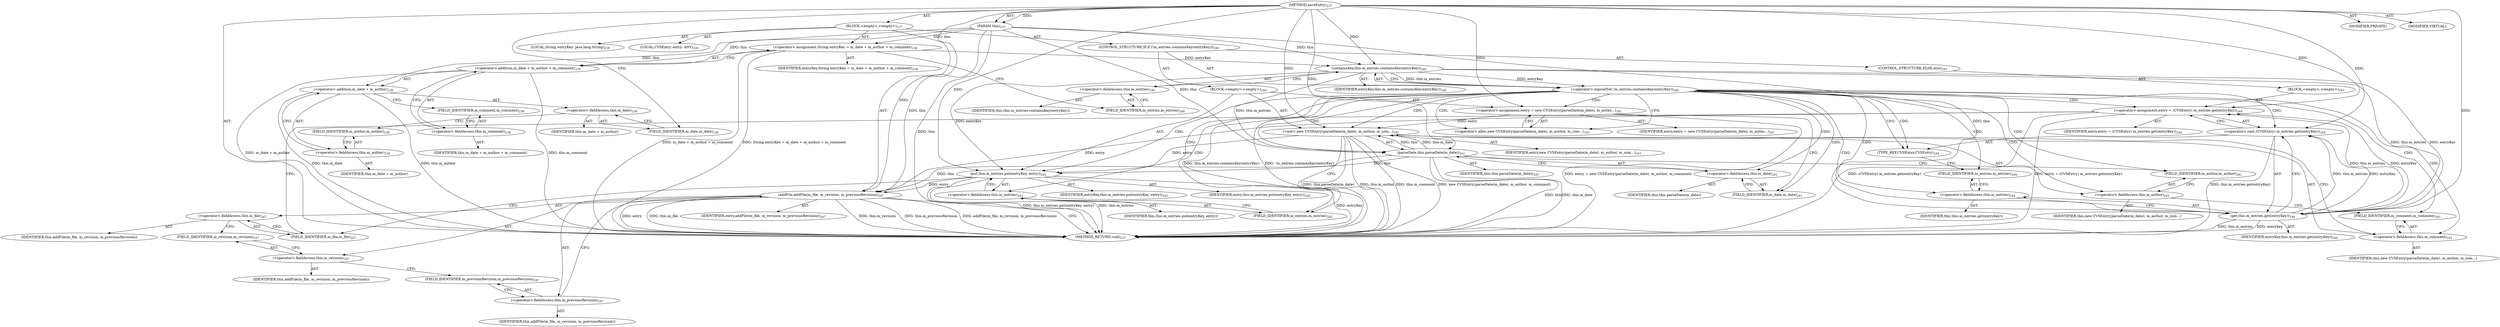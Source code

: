 digraph "saveEntry" {  
"111669149703" [label = <(METHOD,saveEntry)<SUB>237</SUB>> ]
"115964116995" [label = <(PARAM,this)<SUB>237</SUB>> ]
"25769803801" [label = <(BLOCK,&lt;empty&gt;,&lt;empty&gt;)<SUB>237</SUB>> ]
"94489280520" [label = <(LOCAL,String entryKey: java.lang.String)<SUB>238</SUB>> ]
"30064771183" [label = <(&lt;operator&gt;.assignment,String entryKey = m_date + m_author + m_comment)<SUB>238</SUB>> ]
"68719476814" [label = <(IDENTIFIER,entryKey,String entryKey = m_date + m_author + m_comment)<SUB>238</SUB>> ]
"30064771184" [label = <(&lt;operator&gt;.addition,m_date + m_author + m_comment)<SUB>238</SUB>> ]
"30064771185" [label = <(&lt;operator&gt;.addition,m_date + m_author)<SUB>238</SUB>> ]
"30064771186" [label = <(&lt;operator&gt;.fieldAccess,this.m_date)<SUB>238</SUB>> ]
"68719476815" [label = <(IDENTIFIER,this,m_date + m_author)> ]
"55834574885" [label = <(FIELD_IDENTIFIER,m_date,m_date)<SUB>238</SUB>> ]
"30064771187" [label = <(&lt;operator&gt;.fieldAccess,this.m_author)<SUB>238</SUB>> ]
"68719476816" [label = <(IDENTIFIER,this,m_date + m_author)> ]
"55834574886" [label = <(FIELD_IDENTIFIER,m_author,m_author)<SUB>238</SUB>> ]
"30064771188" [label = <(&lt;operator&gt;.fieldAccess,this.m_comment)<SUB>238</SUB>> ]
"68719476817" [label = <(IDENTIFIER,this,m_date + m_author + m_comment)> ]
"55834574887" [label = <(FIELD_IDENTIFIER,m_comment,m_comment)<SUB>238</SUB>> ]
"94489280521" [label = <(LOCAL,CVSEntry entry: ANY)<SUB>239</SUB>> ]
"47244640273" [label = <(CONTROL_STRUCTURE,IF,if (!m_entries.containsKey(entryKey)))<SUB>240</SUB>> ]
"30064771189" [label = <(&lt;operator&gt;.logicalNot,!m_entries.containsKey(entryKey))<SUB>240</SUB>> ]
"30064771190" [label = <(containsKey,this.m_entries.containsKey(entryKey))<SUB>240</SUB>> ]
"30064771191" [label = <(&lt;operator&gt;.fieldAccess,this.m_entries)<SUB>240</SUB>> ]
"68719476818" [label = <(IDENTIFIER,this,this.m_entries.containsKey(entryKey))> ]
"55834574888" [label = <(FIELD_IDENTIFIER,m_entries,m_entries)<SUB>240</SUB>> ]
"68719476819" [label = <(IDENTIFIER,entryKey,this.m_entries.containsKey(entryKey))<SUB>240</SUB>> ]
"25769803802" [label = <(BLOCK,&lt;empty&gt;,&lt;empty&gt;)<SUB>240</SUB>> ]
"30064771192" [label = <(&lt;operator&gt;.assignment,entry = new CVSEntry(parseDate(m_date), m_autho...)<SUB>241</SUB>> ]
"68719476820" [label = <(IDENTIFIER,entry,entry = new CVSEntry(parseDate(m_date), m_autho...)<SUB>241</SUB>> ]
"30064771193" [label = <(&lt;operator&gt;.alloc,new CVSEntry(parseDate(m_date), m_author, m_com...)<SUB>241</SUB>> ]
"30064771194" [label = <(&lt;init&gt;,new CVSEntry(parseDate(m_date), m_author, m_com...)<SUB>241</SUB>> ]
"68719476821" [label = <(IDENTIFIER,entry,new CVSEntry(parseDate(m_date), m_author, m_com...)<SUB>241</SUB>> ]
"30064771195" [label = <(parseDate,this.parseDate(m_date))<SUB>241</SUB>> ]
"68719476744" [label = <(IDENTIFIER,this,this.parseDate(m_date))<SUB>241</SUB>> ]
"30064771196" [label = <(&lt;operator&gt;.fieldAccess,this.m_date)<SUB>241</SUB>> ]
"68719476822" [label = <(IDENTIFIER,this,this.parseDate(m_date))> ]
"55834574889" [label = <(FIELD_IDENTIFIER,m_date,m_date)<SUB>241</SUB>> ]
"30064771197" [label = <(&lt;operator&gt;.fieldAccess,this.m_author)<SUB>241</SUB>> ]
"68719476823" [label = <(IDENTIFIER,this,new CVSEntry(parseDate(m_date), m_author, m_com...)> ]
"55834574890" [label = <(FIELD_IDENTIFIER,m_author,m_author)<SUB>241</SUB>> ]
"30064771198" [label = <(&lt;operator&gt;.fieldAccess,this.m_comment)<SUB>241</SUB>> ]
"68719476824" [label = <(IDENTIFIER,this,new CVSEntry(parseDate(m_date), m_author, m_com...)> ]
"55834574891" [label = <(FIELD_IDENTIFIER,m_comment,m_comment)<SUB>241</SUB>> ]
"30064771199" [label = <(put,this.m_entries.put(entryKey, entry))<SUB>242</SUB>> ]
"30064771200" [label = <(&lt;operator&gt;.fieldAccess,this.m_entries)<SUB>242</SUB>> ]
"68719476825" [label = <(IDENTIFIER,this,this.m_entries.put(entryKey, entry))> ]
"55834574892" [label = <(FIELD_IDENTIFIER,m_entries,m_entries)<SUB>242</SUB>> ]
"68719476826" [label = <(IDENTIFIER,entryKey,this.m_entries.put(entryKey, entry))<SUB>242</SUB>> ]
"68719476827" [label = <(IDENTIFIER,entry,this.m_entries.put(entryKey, entry))<SUB>242</SUB>> ]
"47244640274" [label = <(CONTROL_STRUCTURE,ELSE,else)<SUB>243</SUB>> ]
"25769803803" [label = <(BLOCK,&lt;empty&gt;,&lt;empty&gt;)<SUB>243</SUB>> ]
"30064771201" [label = <(&lt;operator&gt;.assignment,entry = (CVSEntry) m_entries.get(entryKey))<SUB>244</SUB>> ]
"68719476828" [label = <(IDENTIFIER,entry,entry = (CVSEntry) m_entries.get(entryKey))<SUB>244</SUB>> ]
"30064771202" [label = <(&lt;operator&gt;.cast,(CVSEntry) m_entries.get(entryKey))<SUB>244</SUB>> ]
"180388626445" [label = <(TYPE_REF,CVSEntry,CVSEntry)<SUB>244</SUB>> ]
"30064771203" [label = <(get,this.m_entries.get(entryKey))<SUB>244</SUB>> ]
"30064771204" [label = <(&lt;operator&gt;.fieldAccess,this.m_entries)<SUB>244</SUB>> ]
"68719476829" [label = <(IDENTIFIER,this,this.m_entries.get(entryKey))> ]
"55834574893" [label = <(FIELD_IDENTIFIER,m_entries,m_entries)<SUB>244</SUB>> ]
"68719476830" [label = <(IDENTIFIER,entryKey,this.m_entries.get(entryKey))<SUB>244</SUB>> ]
"30064771205" [label = <(addFile,addFile(m_file, m_revision, m_previousRevision))<SUB>247</SUB>> ]
"68719476831" [label = <(IDENTIFIER,entry,addFile(m_file, m_revision, m_previousRevision))<SUB>247</SUB>> ]
"30064771206" [label = <(&lt;operator&gt;.fieldAccess,this.m_file)<SUB>247</SUB>> ]
"68719476832" [label = <(IDENTIFIER,this,addFile(m_file, m_revision, m_previousRevision))> ]
"55834574894" [label = <(FIELD_IDENTIFIER,m_file,m_file)<SUB>247</SUB>> ]
"30064771207" [label = <(&lt;operator&gt;.fieldAccess,this.m_revision)<SUB>247</SUB>> ]
"68719476833" [label = <(IDENTIFIER,this,addFile(m_file, m_revision, m_previousRevision))> ]
"55834574895" [label = <(FIELD_IDENTIFIER,m_revision,m_revision)<SUB>247</SUB>> ]
"30064771208" [label = <(&lt;operator&gt;.fieldAccess,this.m_previousRevision)<SUB>247</SUB>> ]
"68719476834" [label = <(IDENTIFIER,this,addFile(m_file, m_revision, m_previousRevision))> ]
"55834574896" [label = <(FIELD_IDENTIFIER,m_previousRevision,m_previousRevision)<SUB>247</SUB>> ]
"133143986209" [label = <(MODIFIER,PRIVATE)> ]
"133143986210" [label = <(MODIFIER,VIRTUAL)> ]
"128849018887" [label = <(METHOD_RETURN,void)<SUB>237</SUB>> ]
  "111669149703" -> "115964116995"  [ label = "AST: "] 
  "111669149703" -> "25769803801"  [ label = "AST: "] 
  "111669149703" -> "133143986209"  [ label = "AST: "] 
  "111669149703" -> "133143986210"  [ label = "AST: "] 
  "111669149703" -> "128849018887"  [ label = "AST: "] 
  "25769803801" -> "94489280520"  [ label = "AST: "] 
  "25769803801" -> "30064771183"  [ label = "AST: "] 
  "25769803801" -> "94489280521"  [ label = "AST: "] 
  "25769803801" -> "47244640273"  [ label = "AST: "] 
  "25769803801" -> "30064771205"  [ label = "AST: "] 
  "30064771183" -> "68719476814"  [ label = "AST: "] 
  "30064771183" -> "30064771184"  [ label = "AST: "] 
  "30064771184" -> "30064771185"  [ label = "AST: "] 
  "30064771184" -> "30064771188"  [ label = "AST: "] 
  "30064771185" -> "30064771186"  [ label = "AST: "] 
  "30064771185" -> "30064771187"  [ label = "AST: "] 
  "30064771186" -> "68719476815"  [ label = "AST: "] 
  "30064771186" -> "55834574885"  [ label = "AST: "] 
  "30064771187" -> "68719476816"  [ label = "AST: "] 
  "30064771187" -> "55834574886"  [ label = "AST: "] 
  "30064771188" -> "68719476817"  [ label = "AST: "] 
  "30064771188" -> "55834574887"  [ label = "AST: "] 
  "47244640273" -> "30064771189"  [ label = "AST: "] 
  "47244640273" -> "25769803802"  [ label = "AST: "] 
  "47244640273" -> "47244640274"  [ label = "AST: "] 
  "30064771189" -> "30064771190"  [ label = "AST: "] 
  "30064771190" -> "30064771191"  [ label = "AST: "] 
  "30064771190" -> "68719476819"  [ label = "AST: "] 
  "30064771191" -> "68719476818"  [ label = "AST: "] 
  "30064771191" -> "55834574888"  [ label = "AST: "] 
  "25769803802" -> "30064771192"  [ label = "AST: "] 
  "25769803802" -> "30064771194"  [ label = "AST: "] 
  "25769803802" -> "30064771199"  [ label = "AST: "] 
  "30064771192" -> "68719476820"  [ label = "AST: "] 
  "30064771192" -> "30064771193"  [ label = "AST: "] 
  "30064771194" -> "68719476821"  [ label = "AST: "] 
  "30064771194" -> "30064771195"  [ label = "AST: "] 
  "30064771194" -> "30064771197"  [ label = "AST: "] 
  "30064771194" -> "30064771198"  [ label = "AST: "] 
  "30064771195" -> "68719476744"  [ label = "AST: "] 
  "30064771195" -> "30064771196"  [ label = "AST: "] 
  "30064771196" -> "68719476822"  [ label = "AST: "] 
  "30064771196" -> "55834574889"  [ label = "AST: "] 
  "30064771197" -> "68719476823"  [ label = "AST: "] 
  "30064771197" -> "55834574890"  [ label = "AST: "] 
  "30064771198" -> "68719476824"  [ label = "AST: "] 
  "30064771198" -> "55834574891"  [ label = "AST: "] 
  "30064771199" -> "30064771200"  [ label = "AST: "] 
  "30064771199" -> "68719476826"  [ label = "AST: "] 
  "30064771199" -> "68719476827"  [ label = "AST: "] 
  "30064771200" -> "68719476825"  [ label = "AST: "] 
  "30064771200" -> "55834574892"  [ label = "AST: "] 
  "47244640274" -> "25769803803"  [ label = "AST: "] 
  "25769803803" -> "30064771201"  [ label = "AST: "] 
  "30064771201" -> "68719476828"  [ label = "AST: "] 
  "30064771201" -> "30064771202"  [ label = "AST: "] 
  "30064771202" -> "180388626445"  [ label = "AST: "] 
  "30064771202" -> "30064771203"  [ label = "AST: "] 
  "30064771203" -> "30064771204"  [ label = "AST: "] 
  "30064771203" -> "68719476830"  [ label = "AST: "] 
  "30064771204" -> "68719476829"  [ label = "AST: "] 
  "30064771204" -> "55834574893"  [ label = "AST: "] 
  "30064771205" -> "68719476831"  [ label = "AST: "] 
  "30064771205" -> "30064771206"  [ label = "AST: "] 
  "30064771205" -> "30064771207"  [ label = "AST: "] 
  "30064771205" -> "30064771208"  [ label = "AST: "] 
  "30064771206" -> "68719476832"  [ label = "AST: "] 
  "30064771206" -> "55834574894"  [ label = "AST: "] 
  "30064771207" -> "68719476833"  [ label = "AST: "] 
  "30064771207" -> "55834574895"  [ label = "AST: "] 
  "30064771208" -> "68719476834"  [ label = "AST: "] 
  "30064771208" -> "55834574896"  [ label = "AST: "] 
  "30064771183" -> "55834574888"  [ label = "CFG: "] 
  "30064771205" -> "128849018887"  [ label = "CFG: "] 
  "30064771184" -> "30064771183"  [ label = "CFG: "] 
  "30064771189" -> "30064771193"  [ label = "CFG: "] 
  "30064771189" -> "180388626445"  [ label = "CFG: "] 
  "30064771206" -> "55834574895"  [ label = "CFG: "] 
  "30064771207" -> "55834574896"  [ label = "CFG: "] 
  "30064771208" -> "30064771205"  [ label = "CFG: "] 
  "30064771185" -> "55834574887"  [ label = "CFG: "] 
  "30064771188" -> "30064771184"  [ label = "CFG: "] 
  "30064771190" -> "30064771189"  [ label = "CFG: "] 
  "30064771192" -> "55834574889"  [ label = "CFG: "] 
  "30064771194" -> "55834574892"  [ label = "CFG: "] 
  "30064771199" -> "55834574894"  [ label = "CFG: "] 
  "55834574894" -> "30064771206"  [ label = "CFG: "] 
  "55834574895" -> "30064771207"  [ label = "CFG: "] 
  "55834574896" -> "30064771208"  [ label = "CFG: "] 
  "30064771186" -> "55834574886"  [ label = "CFG: "] 
  "30064771187" -> "30064771185"  [ label = "CFG: "] 
  "55834574887" -> "30064771188"  [ label = "CFG: "] 
  "30064771191" -> "30064771190"  [ label = "CFG: "] 
  "30064771193" -> "30064771192"  [ label = "CFG: "] 
  "30064771195" -> "55834574890"  [ label = "CFG: "] 
  "30064771197" -> "55834574891"  [ label = "CFG: "] 
  "30064771198" -> "30064771194"  [ label = "CFG: "] 
  "30064771200" -> "30064771199"  [ label = "CFG: "] 
  "30064771201" -> "55834574894"  [ label = "CFG: "] 
  "55834574885" -> "30064771186"  [ label = "CFG: "] 
  "55834574886" -> "30064771187"  [ label = "CFG: "] 
  "55834574888" -> "30064771191"  [ label = "CFG: "] 
  "30064771196" -> "30064771195"  [ label = "CFG: "] 
  "55834574890" -> "30064771197"  [ label = "CFG: "] 
  "55834574891" -> "30064771198"  [ label = "CFG: "] 
  "55834574892" -> "30064771200"  [ label = "CFG: "] 
  "30064771202" -> "30064771201"  [ label = "CFG: "] 
  "55834574889" -> "30064771196"  [ label = "CFG: "] 
  "180388626445" -> "55834574893"  [ label = "CFG: "] 
  "30064771203" -> "30064771202"  [ label = "CFG: "] 
  "30064771204" -> "30064771203"  [ label = "CFG: "] 
  "55834574893" -> "30064771204"  [ label = "CFG: "] 
  "111669149703" -> "55834574885"  [ label = "CFG: "] 
  "115964116995" -> "128849018887"  [ label = "DDG: this"] 
  "30064771185" -> "128849018887"  [ label = "DDG: this.m_date"] 
  "30064771185" -> "128849018887"  [ label = "DDG: this.m_author"] 
  "30064771184" -> "128849018887"  [ label = "DDG: m_date + m_author"] 
  "30064771184" -> "128849018887"  [ label = "DDG: this.m_comment"] 
  "30064771183" -> "128849018887"  [ label = "DDG: m_date + m_author + m_comment"] 
  "30064771183" -> "128849018887"  [ label = "DDG: String entryKey = m_date + m_author + m_comment"] 
  "30064771189" -> "128849018887"  [ label = "DDG: this.m_entries.containsKey(entryKey)"] 
  "30064771189" -> "128849018887"  [ label = "DDG: !m_entries.containsKey(entryKey)"] 
  "30064771203" -> "128849018887"  [ label = "DDG: this.m_entries"] 
  "30064771203" -> "128849018887"  [ label = "DDG: entryKey"] 
  "30064771202" -> "128849018887"  [ label = "DDG: this.m_entries.get(entryKey)"] 
  "30064771201" -> "128849018887"  [ label = "DDG: (CVSEntry) m_entries.get(entryKey)"] 
  "30064771201" -> "128849018887"  [ label = "DDG: entry = (CVSEntry) m_entries.get(entryKey)"] 
  "30064771192" -> "128849018887"  [ label = "DDG: entry = new CVSEntry(parseDate(m_date), m_author, m_comment)"] 
  "30064771195" -> "128849018887"  [ label = "DDG: this"] 
  "30064771195" -> "128849018887"  [ label = "DDG: this.m_date"] 
  "30064771194" -> "128849018887"  [ label = "DDG: this.parseDate(m_date)"] 
  "30064771194" -> "128849018887"  [ label = "DDG: this.m_author"] 
  "30064771194" -> "128849018887"  [ label = "DDG: this.m_comment"] 
  "30064771194" -> "128849018887"  [ label = "DDG: new CVSEntry(parseDate(m_date), m_author, m_comment)"] 
  "30064771199" -> "128849018887"  [ label = "DDG: this.m_entries"] 
  "30064771199" -> "128849018887"  [ label = "DDG: entryKey"] 
  "30064771199" -> "128849018887"  [ label = "DDG: this.m_entries.put(entryKey, entry)"] 
  "30064771205" -> "128849018887"  [ label = "DDG: entry"] 
  "30064771205" -> "128849018887"  [ label = "DDG: this.m_file"] 
  "30064771205" -> "128849018887"  [ label = "DDG: this.m_revision"] 
  "30064771205" -> "128849018887"  [ label = "DDG: this.m_previousRevision"] 
  "30064771205" -> "128849018887"  [ label = "DDG: addFile(m_file, m_revision, m_previousRevision)"] 
  "111669149703" -> "115964116995"  [ label = "DDG: "] 
  "115964116995" -> "30064771183"  [ label = "DDG: this"] 
  "30064771201" -> "30064771205"  [ label = "DDG: entry"] 
  "30064771199" -> "30064771205"  [ label = "DDG: entry"] 
  "111669149703" -> "30064771205"  [ label = "DDG: "] 
  "115964116995" -> "30064771205"  [ label = "DDG: this"] 
  "30064771195" -> "30064771205"  [ label = "DDG: this"] 
  "115964116995" -> "30064771184"  [ label = "DDG: this"] 
  "30064771190" -> "30064771189"  [ label = "DDG: this.m_entries"] 
  "30064771190" -> "30064771189"  [ label = "DDG: entryKey"] 
  "111669149703" -> "30064771192"  [ label = "DDG: "] 
  "115964116995" -> "30064771185"  [ label = "DDG: this"] 
  "115964116995" -> "30064771190"  [ label = "DDG: this"] 
  "30064771183" -> "30064771190"  [ label = "DDG: entryKey"] 
  "111669149703" -> "30064771190"  [ label = "DDG: "] 
  "30064771192" -> "30064771194"  [ label = "DDG: entry"] 
  "111669149703" -> "30064771194"  [ label = "DDG: "] 
  "30064771195" -> "30064771194"  [ label = "DDG: this"] 
  "30064771195" -> "30064771194"  [ label = "DDG: this.m_date"] 
  "30064771195" -> "30064771199"  [ label = "DDG: this"] 
  "30064771190" -> "30064771199"  [ label = "DDG: entryKey"] 
  "111669149703" -> "30064771199"  [ label = "DDG: "] 
  "30064771194" -> "30064771199"  [ label = "DDG: entry"] 
  "111669149703" -> "30064771201"  [ label = "DDG: "] 
  "30064771203" -> "30064771201"  [ label = "DDG: this.m_entries"] 
  "30064771203" -> "30064771201"  [ label = "DDG: entryKey"] 
  "115964116995" -> "30064771195"  [ label = "DDG: this"] 
  "30064771190" -> "30064771195"  [ label = "DDG: this.m_entries"] 
  "111669149703" -> "30064771195"  [ label = "DDG: "] 
  "111669149703" -> "30064771202"  [ label = "DDG: "] 
  "30064771203" -> "30064771202"  [ label = "DDG: this.m_entries"] 
  "30064771203" -> "30064771202"  [ label = "DDG: entryKey"] 
  "115964116995" -> "30064771203"  [ label = "DDG: this"] 
  "30064771190" -> "30064771203"  [ label = "DDG: this.m_entries"] 
  "30064771190" -> "30064771203"  [ label = "DDG: entryKey"] 
  "111669149703" -> "30064771203"  [ label = "DDG: "] 
  "30064771189" -> "30064771192"  [ label = "CDG: "] 
  "30064771189" -> "30064771193"  [ label = "CDG: "] 
  "30064771189" -> "30064771194"  [ label = "CDG: "] 
  "30064771189" -> "30064771195"  [ label = "CDG: "] 
  "30064771189" -> "30064771196"  [ label = "CDG: "] 
  "30064771189" -> "30064771197"  [ label = "CDG: "] 
  "30064771189" -> "30064771198"  [ label = "CDG: "] 
  "30064771189" -> "30064771199"  [ label = "CDG: "] 
  "30064771189" -> "30064771200"  [ label = "CDG: "] 
  "30064771189" -> "30064771201"  [ label = "CDG: "] 
  "30064771189" -> "30064771202"  [ label = "CDG: "] 
  "30064771189" -> "30064771203"  [ label = "CDG: "] 
  "30064771189" -> "30064771204"  [ label = "CDG: "] 
  "30064771189" -> "180388626445"  [ label = "CDG: "] 
  "30064771189" -> "55834574889"  [ label = "CDG: "] 
  "30064771189" -> "55834574890"  [ label = "CDG: "] 
  "30064771189" -> "55834574891"  [ label = "CDG: "] 
  "30064771189" -> "55834574892"  [ label = "CDG: "] 
  "30064771189" -> "55834574893"  [ label = "CDG: "] 
}

